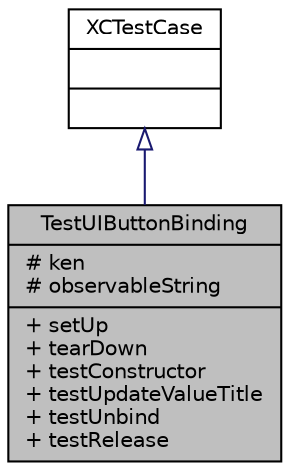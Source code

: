 digraph "TestUIButtonBinding"
{
  bgcolor="transparent";
  edge [fontname="Helvetica",fontsize="10",labelfontname="Helvetica",labelfontsize="10"];
  node [fontname="Helvetica",fontsize="10",shape=record];
  Node1 [label="{TestUIButtonBinding\n|# ken\l# observableString\l|+ setUp\l+ tearDown\l+ testConstructor\l+ testUpdateValueTitle\l+ testUnbind\l+ testRelease\l}",height=0.2,width=0.4,color="black", fillcolor="grey75", style="filled" fontcolor="black"];
  Node2 -> Node1 [dir="back",color="midnightblue",fontsize="10",style="solid",arrowtail="onormal",fontname="Helvetica"];
  Node2 [label="{XCTestCase\n||}",height=0.2,width=0.4,color="black",URL="$dd/d05/class_x_c_test_case.html"];
}
